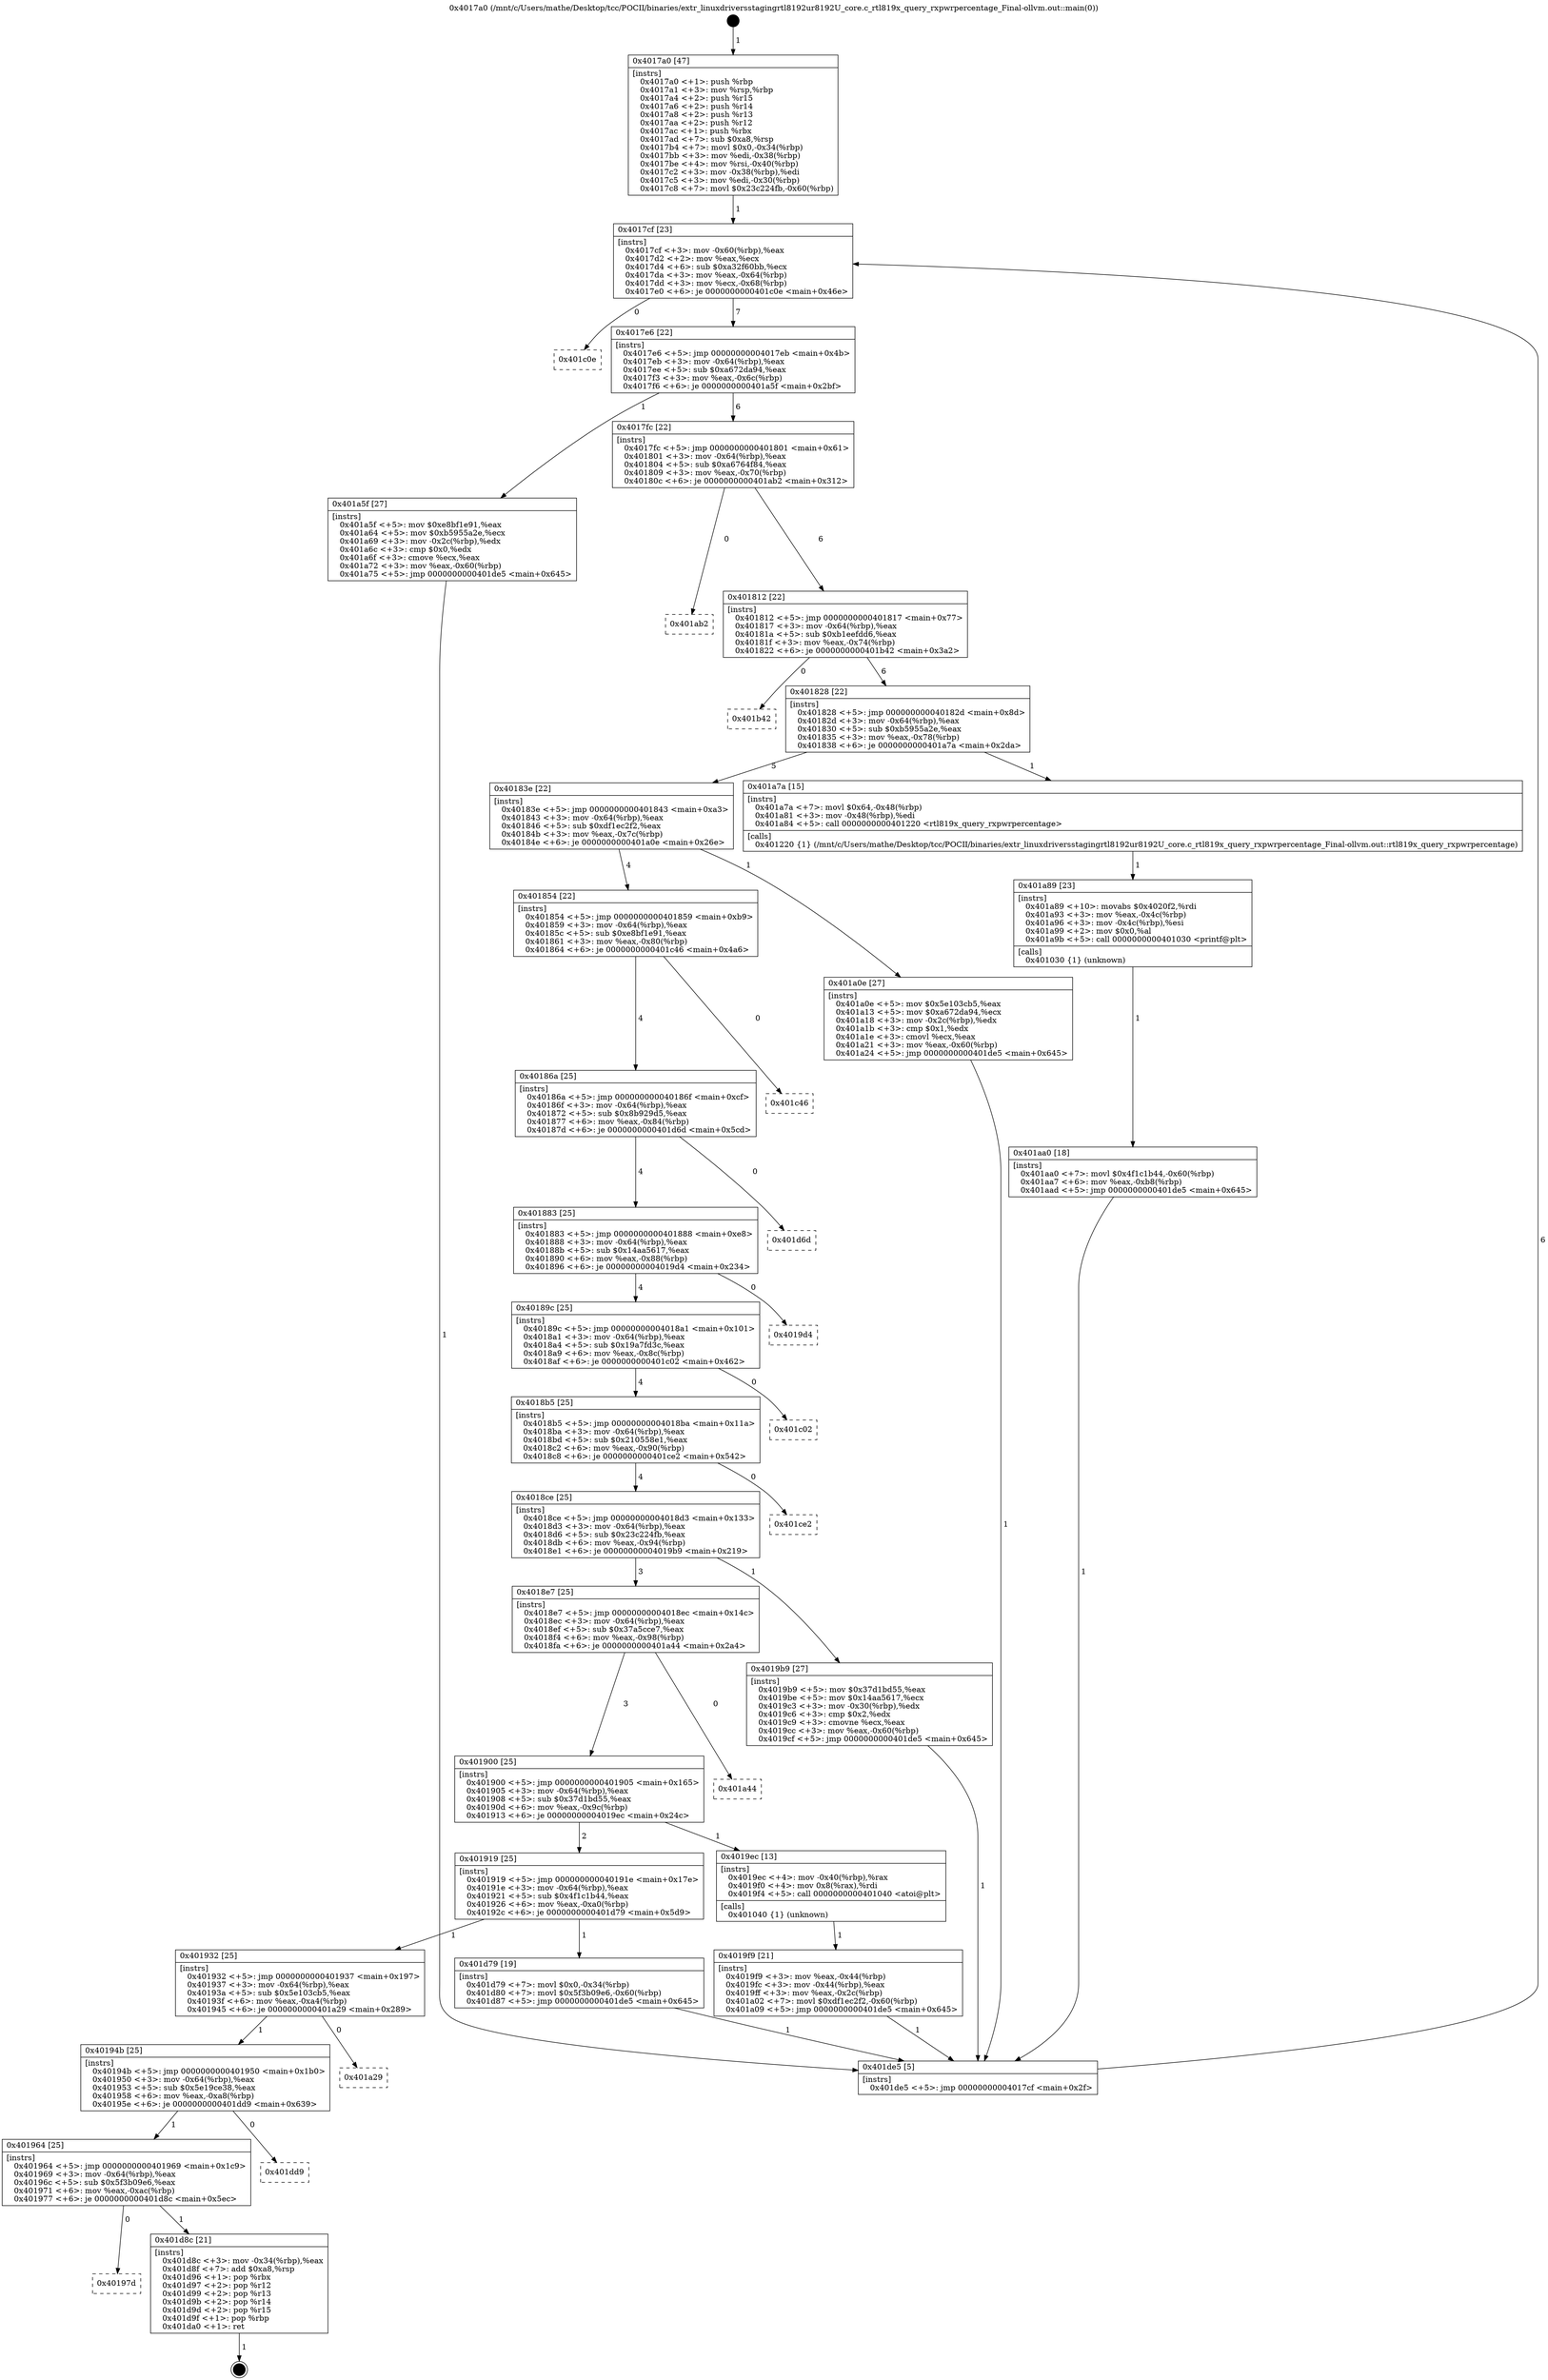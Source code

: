 digraph "0x4017a0" {
  label = "0x4017a0 (/mnt/c/Users/mathe/Desktop/tcc/POCII/binaries/extr_linuxdriversstagingrtl8192ur8192U_core.c_rtl819x_query_rxpwrpercentage_Final-ollvm.out::main(0))"
  labelloc = "t"
  node[shape=record]

  Entry [label="",width=0.3,height=0.3,shape=circle,fillcolor=black,style=filled]
  "0x4017cf" [label="{
     0x4017cf [23]\l
     | [instrs]\l
     &nbsp;&nbsp;0x4017cf \<+3\>: mov -0x60(%rbp),%eax\l
     &nbsp;&nbsp;0x4017d2 \<+2\>: mov %eax,%ecx\l
     &nbsp;&nbsp;0x4017d4 \<+6\>: sub $0xa32f60bb,%ecx\l
     &nbsp;&nbsp;0x4017da \<+3\>: mov %eax,-0x64(%rbp)\l
     &nbsp;&nbsp;0x4017dd \<+3\>: mov %ecx,-0x68(%rbp)\l
     &nbsp;&nbsp;0x4017e0 \<+6\>: je 0000000000401c0e \<main+0x46e\>\l
  }"]
  "0x401c0e" [label="{
     0x401c0e\l
  }", style=dashed]
  "0x4017e6" [label="{
     0x4017e6 [22]\l
     | [instrs]\l
     &nbsp;&nbsp;0x4017e6 \<+5\>: jmp 00000000004017eb \<main+0x4b\>\l
     &nbsp;&nbsp;0x4017eb \<+3\>: mov -0x64(%rbp),%eax\l
     &nbsp;&nbsp;0x4017ee \<+5\>: sub $0xa672da94,%eax\l
     &nbsp;&nbsp;0x4017f3 \<+3\>: mov %eax,-0x6c(%rbp)\l
     &nbsp;&nbsp;0x4017f6 \<+6\>: je 0000000000401a5f \<main+0x2bf\>\l
  }"]
  Exit [label="",width=0.3,height=0.3,shape=circle,fillcolor=black,style=filled,peripheries=2]
  "0x401a5f" [label="{
     0x401a5f [27]\l
     | [instrs]\l
     &nbsp;&nbsp;0x401a5f \<+5\>: mov $0xe8bf1e91,%eax\l
     &nbsp;&nbsp;0x401a64 \<+5\>: mov $0xb5955a2e,%ecx\l
     &nbsp;&nbsp;0x401a69 \<+3\>: mov -0x2c(%rbp),%edx\l
     &nbsp;&nbsp;0x401a6c \<+3\>: cmp $0x0,%edx\l
     &nbsp;&nbsp;0x401a6f \<+3\>: cmove %ecx,%eax\l
     &nbsp;&nbsp;0x401a72 \<+3\>: mov %eax,-0x60(%rbp)\l
     &nbsp;&nbsp;0x401a75 \<+5\>: jmp 0000000000401de5 \<main+0x645\>\l
  }"]
  "0x4017fc" [label="{
     0x4017fc [22]\l
     | [instrs]\l
     &nbsp;&nbsp;0x4017fc \<+5\>: jmp 0000000000401801 \<main+0x61\>\l
     &nbsp;&nbsp;0x401801 \<+3\>: mov -0x64(%rbp),%eax\l
     &nbsp;&nbsp;0x401804 \<+5\>: sub $0xa6764f84,%eax\l
     &nbsp;&nbsp;0x401809 \<+3\>: mov %eax,-0x70(%rbp)\l
     &nbsp;&nbsp;0x40180c \<+6\>: je 0000000000401ab2 \<main+0x312\>\l
  }"]
  "0x40197d" [label="{
     0x40197d\l
  }", style=dashed]
  "0x401ab2" [label="{
     0x401ab2\l
  }", style=dashed]
  "0x401812" [label="{
     0x401812 [22]\l
     | [instrs]\l
     &nbsp;&nbsp;0x401812 \<+5\>: jmp 0000000000401817 \<main+0x77\>\l
     &nbsp;&nbsp;0x401817 \<+3\>: mov -0x64(%rbp),%eax\l
     &nbsp;&nbsp;0x40181a \<+5\>: sub $0xb1eefdd6,%eax\l
     &nbsp;&nbsp;0x40181f \<+3\>: mov %eax,-0x74(%rbp)\l
     &nbsp;&nbsp;0x401822 \<+6\>: je 0000000000401b42 \<main+0x3a2\>\l
  }"]
  "0x401d8c" [label="{
     0x401d8c [21]\l
     | [instrs]\l
     &nbsp;&nbsp;0x401d8c \<+3\>: mov -0x34(%rbp),%eax\l
     &nbsp;&nbsp;0x401d8f \<+7\>: add $0xa8,%rsp\l
     &nbsp;&nbsp;0x401d96 \<+1\>: pop %rbx\l
     &nbsp;&nbsp;0x401d97 \<+2\>: pop %r12\l
     &nbsp;&nbsp;0x401d99 \<+2\>: pop %r13\l
     &nbsp;&nbsp;0x401d9b \<+2\>: pop %r14\l
     &nbsp;&nbsp;0x401d9d \<+2\>: pop %r15\l
     &nbsp;&nbsp;0x401d9f \<+1\>: pop %rbp\l
     &nbsp;&nbsp;0x401da0 \<+1\>: ret\l
  }"]
  "0x401b42" [label="{
     0x401b42\l
  }", style=dashed]
  "0x401828" [label="{
     0x401828 [22]\l
     | [instrs]\l
     &nbsp;&nbsp;0x401828 \<+5\>: jmp 000000000040182d \<main+0x8d\>\l
     &nbsp;&nbsp;0x40182d \<+3\>: mov -0x64(%rbp),%eax\l
     &nbsp;&nbsp;0x401830 \<+5\>: sub $0xb5955a2e,%eax\l
     &nbsp;&nbsp;0x401835 \<+3\>: mov %eax,-0x78(%rbp)\l
     &nbsp;&nbsp;0x401838 \<+6\>: je 0000000000401a7a \<main+0x2da\>\l
  }"]
  "0x401964" [label="{
     0x401964 [25]\l
     | [instrs]\l
     &nbsp;&nbsp;0x401964 \<+5\>: jmp 0000000000401969 \<main+0x1c9\>\l
     &nbsp;&nbsp;0x401969 \<+3\>: mov -0x64(%rbp),%eax\l
     &nbsp;&nbsp;0x40196c \<+5\>: sub $0x5f3b09e6,%eax\l
     &nbsp;&nbsp;0x401971 \<+6\>: mov %eax,-0xac(%rbp)\l
     &nbsp;&nbsp;0x401977 \<+6\>: je 0000000000401d8c \<main+0x5ec\>\l
  }"]
  "0x401a7a" [label="{
     0x401a7a [15]\l
     | [instrs]\l
     &nbsp;&nbsp;0x401a7a \<+7\>: movl $0x64,-0x48(%rbp)\l
     &nbsp;&nbsp;0x401a81 \<+3\>: mov -0x48(%rbp),%edi\l
     &nbsp;&nbsp;0x401a84 \<+5\>: call 0000000000401220 \<rtl819x_query_rxpwrpercentage\>\l
     | [calls]\l
     &nbsp;&nbsp;0x401220 \{1\} (/mnt/c/Users/mathe/Desktop/tcc/POCII/binaries/extr_linuxdriversstagingrtl8192ur8192U_core.c_rtl819x_query_rxpwrpercentage_Final-ollvm.out::rtl819x_query_rxpwrpercentage)\l
  }"]
  "0x40183e" [label="{
     0x40183e [22]\l
     | [instrs]\l
     &nbsp;&nbsp;0x40183e \<+5\>: jmp 0000000000401843 \<main+0xa3\>\l
     &nbsp;&nbsp;0x401843 \<+3\>: mov -0x64(%rbp),%eax\l
     &nbsp;&nbsp;0x401846 \<+5\>: sub $0xdf1ec2f2,%eax\l
     &nbsp;&nbsp;0x40184b \<+3\>: mov %eax,-0x7c(%rbp)\l
     &nbsp;&nbsp;0x40184e \<+6\>: je 0000000000401a0e \<main+0x26e\>\l
  }"]
  "0x401dd9" [label="{
     0x401dd9\l
  }", style=dashed]
  "0x401a0e" [label="{
     0x401a0e [27]\l
     | [instrs]\l
     &nbsp;&nbsp;0x401a0e \<+5\>: mov $0x5e103cb5,%eax\l
     &nbsp;&nbsp;0x401a13 \<+5\>: mov $0xa672da94,%ecx\l
     &nbsp;&nbsp;0x401a18 \<+3\>: mov -0x2c(%rbp),%edx\l
     &nbsp;&nbsp;0x401a1b \<+3\>: cmp $0x1,%edx\l
     &nbsp;&nbsp;0x401a1e \<+3\>: cmovl %ecx,%eax\l
     &nbsp;&nbsp;0x401a21 \<+3\>: mov %eax,-0x60(%rbp)\l
     &nbsp;&nbsp;0x401a24 \<+5\>: jmp 0000000000401de5 \<main+0x645\>\l
  }"]
  "0x401854" [label="{
     0x401854 [22]\l
     | [instrs]\l
     &nbsp;&nbsp;0x401854 \<+5\>: jmp 0000000000401859 \<main+0xb9\>\l
     &nbsp;&nbsp;0x401859 \<+3\>: mov -0x64(%rbp),%eax\l
     &nbsp;&nbsp;0x40185c \<+5\>: sub $0xe8bf1e91,%eax\l
     &nbsp;&nbsp;0x401861 \<+3\>: mov %eax,-0x80(%rbp)\l
     &nbsp;&nbsp;0x401864 \<+6\>: je 0000000000401c46 \<main+0x4a6\>\l
  }"]
  "0x40194b" [label="{
     0x40194b [25]\l
     | [instrs]\l
     &nbsp;&nbsp;0x40194b \<+5\>: jmp 0000000000401950 \<main+0x1b0\>\l
     &nbsp;&nbsp;0x401950 \<+3\>: mov -0x64(%rbp),%eax\l
     &nbsp;&nbsp;0x401953 \<+5\>: sub $0x5e19ce38,%eax\l
     &nbsp;&nbsp;0x401958 \<+6\>: mov %eax,-0xa8(%rbp)\l
     &nbsp;&nbsp;0x40195e \<+6\>: je 0000000000401dd9 \<main+0x639\>\l
  }"]
  "0x401c46" [label="{
     0x401c46\l
  }", style=dashed]
  "0x40186a" [label="{
     0x40186a [25]\l
     | [instrs]\l
     &nbsp;&nbsp;0x40186a \<+5\>: jmp 000000000040186f \<main+0xcf\>\l
     &nbsp;&nbsp;0x40186f \<+3\>: mov -0x64(%rbp),%eax\l
     &nbsp;&nbsp;0x401872 \<+5\>: sub $0x8b929d5,%eax\l
     &nbsp;&nbsp;0x401877 \<+6\>: mov %eax,-0x84(%rbp)\l
     &nbsp;&nbsp;0x40187d \<+6\>: je 0000000000401d6d \<main+0x5cd\>\l
  }"]
  "0x401a29" [label="{
     0x401a29\l
  }", style=dashed]
  "0x401d6d" [label="{
     0x401d6d\l
  }", style=dashed]
  "0x401883" [label="{
     0x401883 [25]\l
     | [instrs]\l
     &nbsp;&nbsp;0x401883 \<+5\>: jmp 0000000000401888 \<main+0xe8\>\l
     &nbsp;&nbsp;0x401888 \<+3\>: mov -0x64(%rbp),%eax\l
     &nbsp;&nbsp;0x40188b \<+5\>: sub $0x14aa5617,%eax\l
     &nbsp;&nbsp;0x401890 \<+6\>: mov %eax,-0x88(%rbp)\l
     &nbsp;&nbsp;0x401896 \<+6\>: je 00000000004019d4 \<main+0x234\>\l
  }"]
  "0x401932" [label="{
     0x401932 [25]\l
     | [instrs]\l
     &nbsp;&nbsp;0x401932 \<+5\>: jmp 0000000000401937 \<main+0x197\>\l
     &nbsp;&nbsp;0x401937 \<+3\>: mov -0x64(%rbp),%eax\l
     &nbsp;&nbsp;0x40193a \<+5\>: sub $0x5e103cb5,%eax\l
     &nbsp;&nbsp;0x40193f \<+6\>: mov %eax,-0xa4(%rbp)\l
     &nbsp;&nbsp;0x401945 \<+6\>: je 0000000000401a29 \<main+0x289\>\l
  }"]
  "0x4019d4" [label="{
     0x4019d4\l
  }", style=dashed]
  "0x40189c" [label="{
     0x40189c [25]\l
     | [instrs]\l
     &nbsp;&nbsp;0x40189c \<+5\>: jmp 00000000004018a1 \<main+0x101\>\l
     &nbsp;&nbsp;0x4018a1 \<+3\>: mov -0x64(%rbp),%eax\l
     &nbsp;&nbsp;0x4018a4 \<+5\>: sub $0x19a7fd3c,%eax\l
     &nbsp;&nbsp;0x4018a9 \<+6\>: mov %eax,-0x8c(%rbp)\l
     &nbsp;&nbsp;0x4018af \<+6\>: je 0000000000401c02 \<main+0x462\>\l
  }"]
  "0x401d79" [label="{
     0x401d79 [19]\l
     | [instrs]\l
     &nbsp;&nbsp;0x401d79 \<+7\>: movl $0x0,-0x34(%rbp)\l
     &nbsp;&nbsp;0x401d80 \<+7\>: movl $0x5f3b09e6,-0x60(%rbp)\l
     &nbsp;&nbsp;0x401d87 \<+5\>: jmp 0000000000401de5 \<main+0x645\>\l
  }"]
  "0x401c02" [label="{
     0x401c02\l
  }", style=dashed]
  "0x4018b5" [label="{
     0x4018b5 [25]\l
     | [instrs]\l
     &nbsp;&nbsp;0x4018b5 \<+5\>: jmp 00000000004018ba \<main+0x11a\>\l
     &nbsp;&nbsp;0x4018ba \<+3\>: mov -0x64(%rbp),%eax\l
     &nbsp;&nbsp;0x4018bd \<+5\>: sub $0x210558e1,%eax\l
     &nbsp;&nbsp;0x4018c2 \<+6\>: mov %eax,-0x90(%rbp)\l
     &nbsp;&nbsp;0x4018c8 \<+6\>: je 0000000000401ce2 \<main+0x542\>\l
  }"]
  "0x401aa0" [label="{
     0x401aa0 [18]\l
     | [instrs]\l
     &nbsp;&nbsp;0x401aa0 \<+7\>: movl $0x4f1c1b44,-0x60(%rbp)\l
     &nbsp;&nbsp;0x401aa7 \<+6\>: mov %eax,-0xb8(%rbp)\l
     &nbsp;&nbsp;0x401aad \<+5\>: jmp 0000000000401de5 \<main+0x645\>\l
  }"]
  "0x401ce2" [label="{
     0x401ce2\l
  }", style=dashed]
  "0x4018ce" [label="{
     0x4018ce [25]\l
     | [instrs]\l
     &nbsp;&nbsp;0x4018ce \<+5\>: jmp 00000000004018d3 \<main+0x133\>\l
     &nbsp;&nbsp;0x4018d3 \<+3\>: mov -0x64(%rbp),%eax\l
     &nbsp;&nbsp;0x4018d6 \<+5\>: sub $0x23c224fb,%eax\l
     &nbsp;&nbsp;0x4018db \<+6\>: mov %eax,-0x94(%rbp)\l
     &nbsp;&nbsp;0x4018e1 \<+6\>: je 00000000004019b9 \<main+0x219\>\l
  }"]
  "0x401a89" [label="{
     0x401a89 [23]\l
     | [instrs]\l
     &nbsp;&nbsp;0x401a89 \<+10\>: movabs $0x4020f2,%rdi\l
     &nbsp;&nbsp;0x401a93 \<+3\>: mov %eax,-0x4c(%rbp)\l
     &nbsp;&nbsp;0x401a96 \<+3\>: mov -0x4c(%rbp),%esi\l
     &nbsp;&nbsp;0x401a99 \<+2\>: mov $0x0,%al\l
     &nbsp;&nbsp;0x401a9b \<+5\>: call 0000000000401030 \<printf@plt\>\l
     | [calls]\l
     &nbsp;&nbsp;0x401030 \{1\} (unknown)\l
  }"]
  "0x4019b9" [label="{
     0x4019b9 [27]\l
     | [instrs]\l
     &nbsp;&nbsp;0x4019b9 \<+5\>: mov $0x37d1bd55,%eax\l
     &nbsp;&nbsp;0x4019be \<+5\>: mov $0x14aa5617,%ecx\l
     &nbsp;&nbsp;0x4019c3 \<+3\>: mov -0x30(%rbp),%edx\l
     &nbsp;&nbsp;0x4019c6 \<+3\>: cmp $0x2,%edx\l
     &nbsp;&nbsp;0x4019c9 \<+3\>: cmovne %ecx,%eax\l
     &nbsp;&nbsp;0x4019cc \<+3\>: mov %eax,-0x60(%rbp)\l
     &nbsp;&nbsp;0x4019cf \<+5\>: jmp 0000000000401de5 \<main+0x645\>\l
  }"]
  "0x4018e7" [label="{
     0x4018e7 [25]\l
     | [instrs]\l
     &nbsp;&nbsp;0x4018e7 \<+5\>: jmp 00000000004018ec \<main+0x14c\>\l
     &nbsp;&nbsp;0x4018ec \<+3\>: mov -0x64(%rbp),%eax\l
     &nbsp;&nbsp;0x4018ef \<+5\>: sub $0x37a5cce7,%eax\l
     &nbsp;&nbsp;0x4018f4 \<+6\>: mov %eax,-0x98(%rbp)\l
     &nbsp;&nbsp;0x4018fa \<+6\>: je 0000000000401a44 \<main+0x2a4\>\l
  }"]
  "0x401de5" [label="{
     0x401de5 [5]\l
     | [instrs]\l
     &nbsp;&nbsp;0x401de5 \<+5\>: jmp 00000000004017cf \<main+0x2f\>\l
  }"]
  "0x4017a0" [label="{
     0x4017a0 [47]\l
     | [instrs]\l
     &nbsp;&nbsp;0x4017a0 \<+1\>: push %rbp\l
     &nbsp;&nbsp;0x4017a1 \<+3\>: mov %rsp,%rbp\l
     &nbsp;&nbsp;0x4017a4 \<+2\>: push %r15\l
     &nbsp;&nbsp;0x4017a6 \<+2\>: push %r14\l
     &nbsp;&nbsp;0x4017a8 \<+2\>: push %r13\l
     &nbsp;&nbsp;0x4017aa \<+2\>: push %r12\l
     &nbsp;&nbsp;0x4017ac \<+1\>: push %rbx\l
     &nbsp;&nbsp;0x4017ad \<+7\>: sub $0xa8,%rsp\l
     &nbsp;&nbsp;0x4017b4 \<+7\>: movl $0x0,-0x34(%rbp)\l
     &nbsp;&nbsp;0x4017bb \<+3\>: mov %edi,-0x38(%rbp)\l
     &nbsp;&nbsp;0x4017be \<+4\>: mov %rsi,-0x40(%rbp)\l
     &nbsp;&nbsp;0x4017c2 \<+3\>: mov -0x38(%rbp),%edi\l
     &nbsp;&nbsp;0x4017c5 \<+3\>: mov %edi,-0x30(%rbp)\l
     &nbsp;&nbsp;0x4017c8 \<+7\>: movl $0x23c224fb,-0x60(%rbp)\l
  }"]
  "0x4019f9" [label="{
     0x4019f9 [21]\l
     | [instrs]\l
     &nbsp;&nbsp;0x4019f9 \<+3\>: mov %eax,-0x44(%rbp)\l
     &nbsp;&nbsp;0x4019fc \<+3\>: mov -0x44(%rbp),%eax\l
     &nbsp;&nbsp;0x4019ff \<+3\>: mov %eax,-0x2c(%rbp)\l
     &nbsp;&nbsp;0x401a02 \<+7\>: movl $0xdf1ec2f2,-0x60(%rbp)\l
     &nbsp;&nbsp;0x401a09 \<+5\>: jmp 0000000000401de5 \<main+0x645\>\l
  }"]
  "0x401a44" [label="{
     0x401a44\l
  }", style=dashed]
  "0x401900" [label="{
     0x401900 [25]\l
     | [instrs]\l
     &nbsp;&nbsp;0x401900 \<+5\>: jmp 0000000000401905 \<main+0x165\>\l
     &nbsp;&nbsp;0x401905 \<+3\>: mov -0x64(%rbp),%eax\l
     &nbsp;&nbsp;0x401908 \<+5\>: sub $0x37d1bd55,%eax\l
     &nbsp;&nbsp;0x40190d \<+6\>: mov %eax,-0x9c(%rbp)\l
     &nbsp;&nbsp;0x401913 \<+6\>: je 00000000004019ec \<main+0x24c\>\l
  }"]
  "0x401919" [label="{
     0x401919 [25]\l
     | [instrs]\l
     &nbsp;&nbsp;0x401919 \<+5\>: jmp 000000000040191e \<main+0x17e\>\l
     &nbsp;&nbsp;0x40191e \<+3\>: mov -0x64(%rbp),%eax\l
     &nbsp;&nbsp;0x401921 \<+5\>: sub $0x4f1c1b44,%eax\l
     &nbsp;&nbsp;0x401926 \<+6\>: mov %eax,-0xa0(%rbp)\l
     &nbsp;&nbsp;0x40192c \<+6\>: je 0000000000401d79 \<main+0x5d9\>\l
  }"]
  "0x4019ec" [label="{
     0x4019ec [13]\l
     | [instrs]\l
     &nbsp;&nbsp;0x4019ec \<+4\>: mov -0x40(%rbp),%rax\l
     &nbsp;&nbsp;0x4019f0 \<+4\>: mov 0x8(%rax),%rdi\l
     &nbsp;&nbsp;0x4019f4 \<+5\>: call 0000000000401040 \<atoi@plt\>\l
     | [calls]\l
     &nbsp;&nbsp;0x401040 \{1\} (unknown)\l
  }"]
  Entry -> "0x4017a0" [label=" 1"]
  "0x4017cf" -> "0x401c0e" [label=" 0"]
  "0x4017cf" -> "0x4017e6" [label=" 7"]
  "0x401d8c" -> Exit [label=" 1"]
  "0x4017e6" -> "0x401a5f" [label=" 1"]
  "0x4017e6" -> "0x4017fc" [label=" 6"]
  "0x401964" -> "0x40197d" [label=" 0"]
  "0x4017fc" -> "0x401ab2" [label=" 0"]
  "0x4017fc" -> "0x401812" [label=" 6"]
  "0x401964" -> "0x401d8c" [label=" 1"]
  "0x401812" -> "0x401b42" [label=" 0"]
  "0x401812" -> "0x401828" [label=" 6"]
  "0x40194b" -> "0x401964" [label=" 1"]
  "0x401828" -> "0x401a7a" [label=" 1"]
  "0x401828" -> "0x40183e" [label=" 5"]
  "0x40194b" -> "0x401dd9" [label=" 0"]
  "0x40183e" -> "0x401a0e" [label=" 1"]
  "0x40183e" -> "0x401854" [label=" 4"]
  "0x401932" -> "0x40194b" [label=" 1"]
  "0x401854" -> "0x401c46" [label=" 0"]
  "0x401854" -> "0x40186a" [label=" 4"]
  "0x401932" -> "0x401a29" [label=" 0"]
  "0x40186a" -> "0x401d6d" [label=" 0"]
  "0x40186a" -> "0x401883" [label=" 4"]
  "0x401d79" -> "0x401de5" [label=" 1"]
  "0x401883" -> "0x4019d4" [label=" 0"]
  "0x401883" -> "0x40189c" [label=" 4"]
  "0x401919" -> "0x401932" [label=" 1"]
  "0x40189c" -> "0x401c02" [label=" 0"]
  "0x40189c" -> "0x4018b5" [label=" 4"]
  "0x401919" -> "0x401d79" [label=" 1"]
  "0x4018b5" -> "0x401ce2" [label=" 0"]
  "0x4018b5" -> "0x4018ce" [label=" 4"]
  "0x401aa0" -> "0x401de5" [label=" 1"]
  "0x4018ce" -> "0x4019b9" [label=" 1"]
  "0x4018ce" -> "0x4018e7" [label=" 3"]
  "0x4019b9" -> "0x401de5" [label=" 1"]
  "0x4017a0" -> "0x4017cf" [label=" 1"]
  "0x401de5" -> "0x4017cf" [label=" 6"]
  "0x401a89" -> "0x401aa0" [label=" 1"]
  "0x4018e7" -> "0x401a44" [label=" 0"]
  "0x4018e7" -> "0x401900" [label=" 3"]
  "0x401a7a" -> "0x401a89" [label=" 1"]
  "0x401900" -> "0x4019ec" [label=" 1"]
  "0x401900" -> "0x401919" [label=" 2"]
  "0x4019ec" -> "0x4019f9" [label=" 1"]
  "0x4019f9" -> "0x401de5" [label=" 1"]
  "0x401a0e" -> "0x401de5" [label=" 1"]
  "0x401a5f" -> "0x401de5" [label=" 1"]
}
